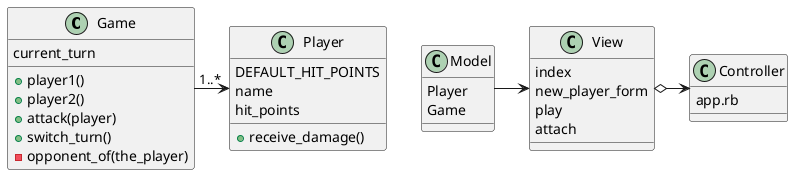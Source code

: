 @startuml

class Game {
    current_turn
    +player1()
    +player2()
    +attack(player)
    +switch_turn()
    -opponent_of(the_player)
}

class Player {
    DEFAULT_HIT_POINTS
    name
    hit_points
    +receive_damage()
}

class Model {
    Player
    Game
}

class Controller {
    app.rb
}

class View {
    index
    new_player_form
    play
    attach
}

Game -> "1..*" Player

Model ->View
View o-> Controller

@enduml

